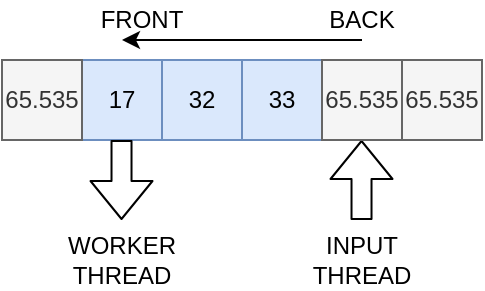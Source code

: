 <mxfile version="14.5.1" type="device" pages="2"><diagram id="fqpvUcI_2OOE-WtMeqyC" name="input-queue"><mxGraphModel dx="1088" dy="968" grid="1" gridSize="10" guides="1" tooltips="1" connect="1" arrows="1" fold="1" page="1" pageScale="1" pageWidth="827" pageHeight="1169" math="0" shadow="0"><root><mxCell id="0"/><mxCell id="1" parent="0"/><mxCell id="Ar-SPghvdCVUFrQx2zSJ-2" value="17" style="rounded=0;whiteSpace=wrap;html=1;fillColor=#dae8fc;strokeColor=#6c8ebf;" parent="1" vertex="1"><mxGeometry x="120" y="80" width="40" height="40" as="geometry"/></mxCell><mxCell id="Ar-SPghvdCVUFrQx2zSJ-3" value="32" style="rounded=0;whiteSpace=wrap;html=1;fillColor=#dae8fc;strokeColor=#6c8ebf;" parent="1" vertex="1"><mxGeometry x="160" y="80" width="40" height="40" as="geometry"/></mxCell><mxCell id="Ar-SPghvdCVUFrQx2zSJ-4" value="33" style="rounded=0;whiteSpace=wrap;html=1;fillColor=#dae8fc;strokeColor=#6c8ebf;" parent="1" vertex="1"><mxGeometry x="200" y="80" width="40" height="40" as="geometry"/></mxCell><mxCell id="Ar-SPghvdCVUFrQx2zSJ-5" value="65.535" style="rounded=0;whiteSpace=wrap;html=1;fillColor=#f5f5f5;strokeColor=#666666;fontColor=#333333;" parent="1" vertex="1"><mxGeometry x="80" y="80" width="40" height="40" as="geometry"/></mxCell><mxCell id="Ar-SPghvdCVUFrQx2zSJ-6" value="65.535" style="rounded=0;whiteSpace=wrap;html=1;fillColor=#f5f5f5;strokeColor=#666666;fontColor=#333333;" parent="1" vertex="1"><mxGeometry x="280" y="80" width="40" height="40" as="geometry"/></mxCell><mxCell id="Ar-SPghvdCVUFrQx2zSJ-7" value="" style="shape=flexArrow;endArrow=classic;html=1;" parent="1" edge="1"><mxGeometry width="50" height="50" relative="1" as="geometry"><mxPoint x="259.76" y="160" as="sourcePoint"/><mxPoint x="259.76" y="120" as="targetPoint"/></mxGeometry></mxCell><mxCell id="Ar-SPghvdCVUFrQx2zSJ-8" value="" style="shape=flexArrow;endArrow=classic;html=1;" parent="1" edge="1"><mxGeometry width="50" height="50" relative="1" as="geometry"><mxPoint x="139.76" y="120" as="sourcePoint"/><mxPoint x="139.76" y="160" as="targetPoint"/></mxGeometry></mxCell><mxCell id="Ar-SPghvdCVUFrQx2zSJ-9" value="65.535" style="rounded=0;whiteSpace=wrap;html=1;fillColor=#f5f5f5;strokeColor=#666666;fontColor=#333333;" parent="1" vertex="1"><mxGeometry x="240" y="80" width="40" height="40" as="geometry"/></mxCell><mxCell id="Ar-SPghvdCVUFrQx2zSJ-10" value="INPUT THREAD" style="text;html=1;strokeColor=none;fillColor=none;align=center;verticalAlign=middle;whiteSpace=wrap;rounded=0;" parent="1" vertex="1"><mxGeometry x="240" y="170" width="40" height="20" as="geometry"/></mxCell><mxCell id="Ar-SPghvdCVUFrQx2zSJ-11" value="WORKER THREAD" style="text;html=1;strokeColor=none;fillColor=none;align=center;verticalAlign=middle;whiteSpace=wrap;rounded=0;" parent="1" vertex="1"><mxGeometry x="120" y="170" width="40" height="20" as="geometry"/></mxCell><mxCell id="Ac_1d3hLh68oMp6rUipk-1" value="FRONT" style="text;html=1;strokeColor=none;fillColor=none;align=center;verticalAlign=middle;whiteSpace=wrap;rounded=0;" parent="1" vertex="1"><mxGeometry x="130" y="50" width="40" height="20" as="geometry"/></mxCell><mxCell id="Ac_1d3hLh68oMp6rUipk-2" value="BACK" style="text;html=1;strokeColor=none;fillColor=none;align=center;verticalAlign=middle;whiteSpace=wrap;rounded=0;" parent="1" vertex="1"><mxGeometry x="240" y="50" width="40" height="20" as="geometry"/></mxCell><mxCell id="Ac_1d3hLh68oMp6rUipk-3" value="" style="endArrow=classic;html=1;" parent="1" edge="1"><mxGeometry width="50" height="50" relative="1" as="geometry"><mxPoint x="260" y="70" as="sourcePoint"/><mxPoint x="140" y="70" as="targetPoint"/></mxGeometry></mxCell></root></mxGraphModel></diagram><diagram name="output-queue" id="xSfk_ydj1Efm_MP_nWqk"><mxGraphModel dx="1280" dy="1139" grid="1" gridSize="10" guides="1" tooltips="1" connect="1" arrows="1" fold="1" page="1" pageScale="1" pageWidth="827" pageHeight="1169" math="0" shadow="0"><root><mxCell id="K7GK1wh1v2CievCuNcjy-0"/><mxCell id="K7GK1wh1v2CievCuNcjy-1" parent="K7GK1wh1v2CievCuNcjy-0"/><mxCell id="K7GK1wh1v2CievCuNcjy-2" value="5" style="rounded=0;whiteSpace=wrap;html=1;fillColor=#dae8fc;strokeColor=#6c8ebf;" parent="K7GK1wh1v2CievCuNcjy-1" vertex="1"><mxGeometry x="240" y="80" width="40" height="20" as="geometry"/></mxCell><mxCell id="K7GK1wh1v2CievCuNcjy-3" value="11" style="rounded=0;whiteSpace=wrap;html=1;fillColor=#dae8fc;strokeColor=#6c8ebf;" parent="K7GK1wh1v2CievCuNcjy-1" vertex="1"><mxGeometry x="280" y="80" width="40" height="20" as="geometry"/></mxCell><mxCell id="K7GK1wh1v2CievCuNcjy-4" value="12" style="rounded=0;whiteSpace=wrap;html=1;fillColor=#dae8fc;strokeColor=#6c8ebf;" parent="K7GK1wh1v2CievCuNcjy-1" vertex="1"><mxGeometry x="80" y="80" width="40" height="20" as="geometry"/></mxCell><mxCell id="K7GK1wh1v2CievCuNcjy-5" value="65.535" style="rounded=0;whiteSpace=wrap;html=1;fillColor=#f5f5f5;strokeColor=#666666;fontColor=#333333;" parent="K7GK1wh1v2CievCuNcjy-1" vertex="1"><mxGeometry x="200" y="80" width="40" height="20" as="geometry"/></mxCell><mxCell id="K7GK1wh1v2CievCuNcjy-6" value="65.535" style="rounded=0;whiteSpace=wrap;html=1;fillColor=#f5f5f5;strokeColor=#666666;fontColor=#333333;" parent="K7GK1wh1v2CievCuNcjy-1" vertex="1"><mxGeometry x="160" y="80" width="40" height="20" as="geometry"/></mxCell><mxCell id="K7GK1wh1v2CievCuNcjy-7" value="" style="shape=flexArrow;endArrow=classic;html=1;" parent="K7GK1wh1v2CievCuNcjy-1" edge="1"><mxGeometry width="50" height="50" relative="1" as="geometry"><mxPoint x="139.76" y="160" as="sourcePoint"/><mxPoint x="139.76" y="120" as="targetPoint"/></mxGeometry></mxCell><mxCell id="K7GK1wh1v2CievCuNcjy-8" value="" style="shape=flexArrow;endArrow=classic;html=1;" parent="K7GK1wh1v2CievCuNcjy-1" edge="1"><mxGeometry width="50" height="50" relative="1" as="geometry"><mxPoint x="259.76" y="120" as="sourcePoint"/><mxPoint x="259.76" y="160" as="targetPoint"/></mxGeometry></mxCell><mxCell id="K7GK1wh1v2CievCuNcjy-9" value="65.535" style="rounded=0;whiteSpace=wrap;html=1;fillColor=#f5f5f5;strokeColor=#666666;fontColor=#333333;" parent="K7GK1wh1v2CievCuNcjy-1" vertex="1"><mxGeometry x="120" y="80" width="40" height="20" as="geometry"/></mxCell><mxCell id="K7GK1wh1v2CievCuNcjy-10" value="OUTPUT THREAD" style="text;html=1;strokeColor=none;fillColor=none;align=center;verticalAlign=middle;whiteSpace=wrap;rounded=0;" parent="K7GK1wh1v2CievCuNcjy-1" vertex="1"><mxGeometry x="240" y="170" width="40" height="20" as="geometry"/></mxCell><mxCell id="K7GK1wh1v2CievCuNcjy-11" value="WORKER THREAD" style="text;html=1;strokeColor=none;fillColor=none;align=center;verticalAlign=middle;whiteSpace=wrap;rounded=0;" parent="K7GK1wh1v2CievCuNcjy-1" vertex="1"><mxGeometry x="120" y="170" width="40" height="20" as="geometry"/></mxCell><mxCell id="K7GK1wh1v2CievCuNcjy-12" value="'#'" style="rounded=0;whiteSpace=wrap;html=1;fillColor=#dae8fc;strokeColor=#6c8ebf;" parent="K7GK1wh1v2CievCuNcjy-1" vertex="1"><mxGeometry x="240" y="100" width="40" height="20" as="geometry"/></mxCell><mxCell id="K7GK1wh1v2CievCuNcjy-13" value="'.'" style="rounded=0;whiteSpace=wrap;html=1;fillColor=#dae8fc;strokeColor=#6c8ebf;" parent="K7GK1wh1v2CievCuNcjy-1" vertex="1"><mxGeometry x="280" y="100" width="40" height="20" as="geometry"/></mxCell><mxCell id="K7GK1wh1v2CievCuNcjy-14" value="'.'" style="rounded=0;whiteSpace=wrap;html=1;fillColor=#dae8fc;strokeColor=#6c8ebf;" parent="K7GK1wh1v2CievCuNcjy-1" vertex="1"><mxGeometry x="80" y="100" width="40" height="20" as="geometry"/></mxCell><mxCell id="K7GK1wh1v2CievCuNcjy-15" value="'#'" style="rounded=0;whiteSpace=wrap;html=1;fillColor=#f5f5f5;strokeColor=#666666;fontColor=#333333;" parent="K7GK1wh1v2CievCuNcjy-1" vertex="1"><mxGeometry x="200" y="100" width="40" height="20" as="geometry"/></mxCell><mxCell id="K7GK1wh1v2CievCuNcjy-16" value="'.'" style="rounded=0;whiteSpace=wrap;html=1;fillColor=#f5f5f5;strokeColor=#666666;fontColor=#333333;" parent="K7GK1wh1v2CievCuNcjy-1" vertex="1"><mxGeometry x="120" y="100" width="40" height="20" as="geometry"/></mxCell><mxCell id="K7GK1wh1v2CievCuNcjy-17" value="'#'" style="rounded=0;whiteSpace=wrap;html=1;fillColor=#f5f5f5;strokeColor=#666666;fontColor=#333333;" parent="K7GK1wh1v2CievCuNcjy-1" vertex="1"><mxGeometry x="160" y="100" width="40" height="20" as="geometry"/></mxCell><mxCell id="WsYLK8EODX8ASd4x2u8c-0" value="FRONT" style="text;html=1;strokeColor=none;fillColor=none;align=center;verticalAlign=middle;whiteSpace=wrap;rounded=0;" parent="K7GK1wh1v2CievCuNcjy-1" vertex="1"><mxGeometry x="250" y="50" width="40" height="20" as="geometry"/></mxCell><mxCell id="WsYLK8EODX8ASd4x2u8c-1" value="BACK" style="text;html=1;strokeColor=none;fillColor=none;align=center;verticalAlign=middle;whiteSpace=wrap;rounded=0;" parent="K7GK1wh1v2CievCuNcjy-1" vertex="1"><mxGeometry x="120" y="50" width="40" height="20" as="geometry"/></mxCell><mxCell id="WsYLK8EODX8ASd4x2u8c-2" value="" style="endArrow=classic;html=1;" parent="K7GK1wh1v2CievCuNcjy-1" edge="1"><mxGeometry width="50" height="50" relative="1" as="geometry"><mxPoint x="320" y="70" as="sourcePoint"/><mxPoint x="260" y="70" as="targetPoint"/></mxGeometry></mxCell><mxCell id="cnG8SXfLHjOlk0D5bRvI-0" value="" style="endArrow=classic;html=1;" parent="K7GK1wh1v2CievCuNcjy-1" edge="1"><mxGeometry width="50" height="50" relative="1" as="geometry"><mxPoint x="140" y="69" as="sourcePoint"/><mxPoint x="80" y="69.31" as="targetPoint"/></mxGeometry></mxCell></root></mxGraphModel></diagram></mxfile>